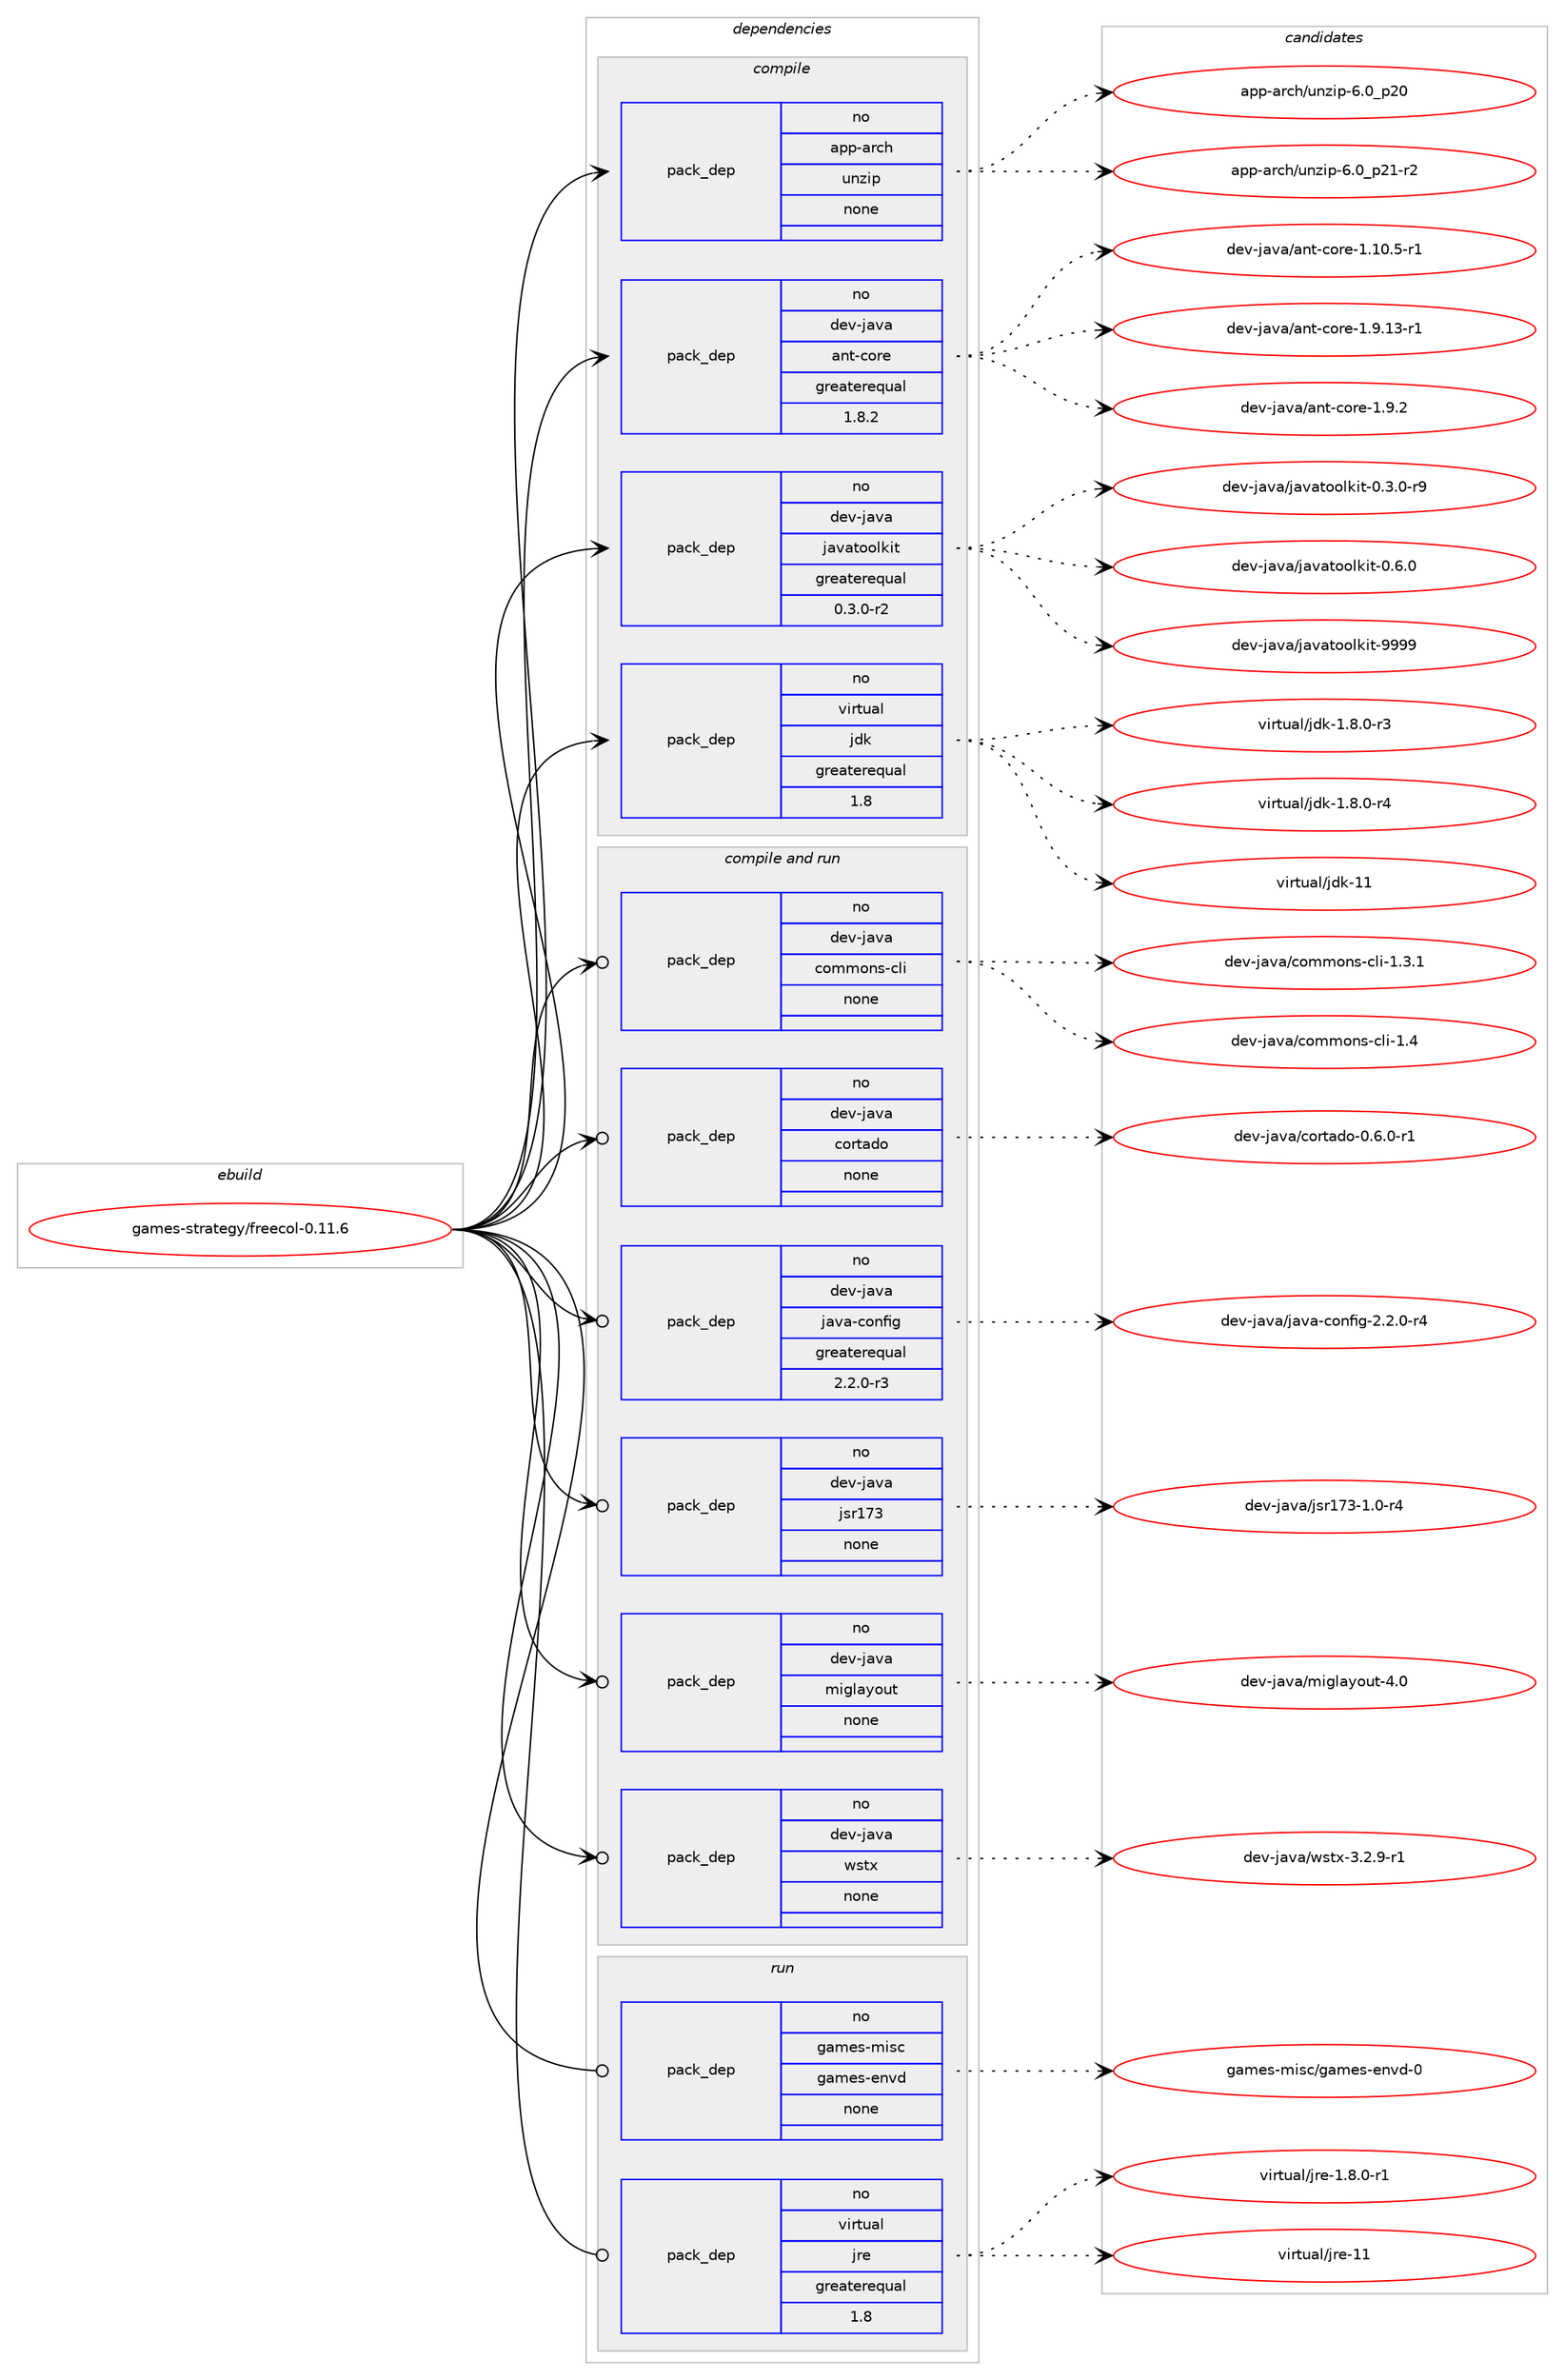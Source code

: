 digraph prolog {

# *************
# Graph options
# *************

newrank=true;
concentrate=true;
compound=true;
graph [rankdir=LR,fontname=Helvetica,fontsize=10,ranksep=1.5];#, ranksep=2.5, nodesep=0.2];
edge  [arrowhead=vee];
node  [fontname=Helvetica,fontsize=10];

# **********
# The ebuild
# **********

subgraph cluster_leftcol {
color=gray;
rank=same;
label=<<i>ebuild</i>>;
id [label="games-strategy/freecol-0.11.6", color=red, width=4, href="../games-strategy/freecol-0.11.6.svg"];
}

# ****************
# The dependencies
# ****************

subgraph cluster_midcol {
color=gray;
label=<<i>dependencies</i>>;
subgraph cluster_compile {
fillcolor="#eeeeee";
style=filled;
label=<<i>compile</i>>;
subgraph pack1110034 {
dependency1561345 [label=<<TABLE BORDER="0" CELLBORDER="1" CELLSPACING="0" CELLPADDING="4" WIDTH="220"><TR><TD ROWSPAN="6" CELLPADDING="30">pack_dep</TD></TR><TR><TD WIDTH="110">no</TD></TR><TR><TD>app-arch</TD></TR><TR><TD>unzip</TD></TR><TR><TD>none</TD></TR><TR><TD></TD></TR></TABLE>>, shape=none, color=blue];
}
id:e -> dependency1561345:w [weight=20,style="solid",arrowhead="vee"];
subgraph pack1110035 {
dependency1561346 [label=<<TABLE BORDER="0" CELLBORDER="1" CELLSPACING="0" CELLPADDING="4" WIDTH="220"><TR><TD ROWSPAN="6" CELLPADDING="30">pack_dep</TD></TR><TR><TD WIDTH="110">no</TD></TR><TR><TD>dev-java</TD></TR><TR><TD>ant-core</TD></TR><TR><TD>greaterequal</TD></TR><TR><TD>1.8.2</TD></TR></TABLE>>, shape=none, color=blue];
}
id:e -> dependency1561346:w [weight=20,style="solid",arrowhead="vee"];
subgraph pack1110036 {
dependency1561347 [label=<<TABLE BORDER="0" CELLBORDER="1" CELLSPACING="0" CELLPADDING="4" WIDTH="220"><TR><TD ROWSPAN="6" CELLPADDING="30">pack_dep</TD></TR><TR><TD WIDTH="110">no</TD></TR><TR><TD>dev-java</TD></TR><TR><TD>javatoolkit</TD></TR><TR><TD>greaterequal</TD></TR><TR><TD>0.3.0-r2</TD></TR></TABLE>>, shape=none, color=blue];
}
id:e -> dependency1561347:w [weight=20,style="solid",arrowhead="vee"];
subgraph pack1110037 {
dependency1561348 [label=<<TABLE BORDER="0" CELLBORDER="1" CELLSPACING="0" CELLPADDING="4" WIDTH="220"><TR><TD ROWSPAN="6" CELLPADDING="30">pack_dep</TD></TR><TR><TD WIDTH="110">no</TD></TR><TR><TD>virtual</TD></TR><TR><TD>jdk</TD></TR><TR><TD>greaterequal</TD></TR><TR><TD>1.8</TD></TR></TABLE>>, shape=none, color=blue];
}
id:e -> dependency1561348:w [weight=20,style="solid",arrowhead="vee"];
}
subgraph cluster_compileandrun {
fillcolor="#eeeeee";
style=filled;
label=<<i>compile and run</i>>;
subgraph pack1110038 {
dependency1561349 [label=<<TABLE BORDER="0" CELLBORDER="1" CELLSPACING="0" CELLPADDING="4" WIDTH="220"><TR><TD ROWSPAN="6" CELLPADDING="30">pack_dep</TD></TR><TR><TD WIDTH="110">no</TD></TR><TR><TD>dev-java</TD></TR><TR><TD>commons-cli</TD></TR><TR><TD>none</TD></TR><TR><TD></TD></TR></TABLE>>, shape=none, color=blue];
}
id:e -> dependency1561349:w [weight=20,style="solid",arrowhead="odotvee"];
subgraph pack1110039 {
dependency1561350 [label=<<TABLE BORDER="0" CELLBORDER="1" CELLSPACING="0" CELLPADDING="4" WIDTH="220"><TR><TD ROWSPAN="6" CELLPADDING="30">pack_dep</TD></TR><TR><TD WIDTH="110">no</TD></TR><TR><TD>dev-java</TD></TR><TR><TD>cortado</TD></TR><TR><TD>none</TD></TR><TR><TD></TD></TR></TABLE>>, shape=none, color=blue];
}
id:e -> dependency1561350:w [weight=20,style="solid",arrowhead="odotvee"];
subgraph pack1110040 {
dependency1561351 [label=<<TABLE BORDER="0" CELLBORDER="1" CELLSPACING="0" CELLPADDING="4" WIDTH="220"><TR><TD ROWSPAN="6" CELLPADDING="30">pack_dep</TD></TR><TR><TD WIDTH="110">no</TD></TR><TR><TD>dev-java</TD></TR><TR><TD>java-config</TD></TR><TR><TD>greaterequal</TD></TR><TR><TD>2.2.0-r3</TD></TR></TABLE>>, shape=none, color=blue];
}
id:e -> dependency1561351:w [weight=20,style="solid",arrowhead="odotvee"];
subgraph pack1110041 {
dependency1561352 [label=<<TABLE BORDER="0" CELLBORDER="1" CELLSPACING="0" CELLPADDING="4" WIDTH="220"><TR><TD ROWSPAN="6" CELLPADDING="30">pack_dep</TD></TR><TR><TD WIDTH="110">no</TD></TR><TR><TD>dev-java</TD></TR><TR><TD>jsr173</TD></TR><TR><TD>none</TD></TR><TR><TD></TD></TR></TABLE>>, shape=none, color=blue];
}
id:e -> dependency1561352:w [weight=20,style="solid",arrowhead="odotvee"];
subgraph pack1110042 {
dependency1561353 [label=<<TABLE BORDER="0" CELLBORDER="1" CELLSPACING="0" CELLPADDING="4" WIDTH="220"><TR><TD ROWSPAN="6" CELLPADDING="30">pack_dep</TD></TR><TR><TD WIDTH="110">no</TD></TR><TR><TD>dev-java</TD></TR><TR><TD>miglayout</TD></TR><TR><TD>none</TD></TR><TR><TD></TD></TR></TABLE>>, shape=none, color=blue];
}
id:e -> dependency1561353:w [weight=20,style="solid",arrowhead="odotvee"];
subgraph pack1110043 {
dependency1561354 [label=<<TABLE BORDER="0" CELLBORDER="1" CELLSPACING="0" CELLPADDING="4" WIDTH="220"><TR><TD ROWSPAN="6" CELLPADDING="30">pack_dep</TD></TR><TR><TD WIDTH="110">no</TD></TR><TR><TD>dev-java</TD></TR><TR><TD>wstx</TD></TR><TR><TD>none</TD></TR><TR><TD></TD></TR></TABLE>>, shape=none, color=blue];
}
id:e -> dependency1561354:w [weight=20,style="solid",arrowhead="odotvee"];
}
subgraph cluster_run {
fillcolor="#eeeeee";
style=filled;
label=<<i>run</i>>;
subgraph pack1110044 {
dependency1561355 [label=<<TABLE BORDER="0" CELLBORDER="1" CELLSPACING="0" CELLPADDING="4" WIDTH="220"><TR><TD ROWSPAN="6" CELLPADDING="30">pack_dep</TD></TR><TR><TD WIDTH="110">no</TD></TR><TR><TD>games-misc</TD></TR><TR><TD>games-envd</TD></TR><TR><TD>none</TD></TR><TR><TD></TD></TR></TABLE>>, shape=none, color=blue];
}
id:e -> dependency1561355:w [weight=20,style="solid",arrowhead="odot"];
subgraph pack1110045 {
dependency1561356 [label=<<TABLE BORDER="0" CELLBORDER="1" CELLSPACING="0" CELLPADDING="4" WIDTH="220"><TR><TD ROWSPAN="6" CELLPADDING="30">pack_dep</TD></TR><TR><TD WIDTH="110">no</TD></TR><TR><TD>virtual</TD></TR><TR><TD>jre</TD></TR><TR><TD>greaterequal</TD></TR><TR><TD>1.8</TD></TR></TABLE>>, shape=none, color=blue];
}
id:e -> dependency1561356:w [weight=20,style="solid",arrowhead="odot"];
}
}

# **************
# The candidates
# **************

subgraph cluster_choices {
rank=same;
color=gray;
label=<<i>candidates</i>>;

subgraph choice1110034 {
color=black;
nodesep=1;
choice971121124597114991044711711012210511245544648951125048 [label="app-arch/unzip-6.0_p20", color=red, width=4,href="../app-arch/unzip-6.0_p20.svg"];
choice9711211245971149910447117110122105112455446489511250494511450 [label="app-arch/unzip-6.0_p21-r2", color=red, width=4,href="../app-arch/unzip-6.0_p21-r2.svg"];
dependency1561345:e -> choice971121124597114991044711711012210511245544648951125048:w [style=dotted,weight="100"];
dependency1561345:e -> choice9711211245971149910447117110122105112455446489511250494511450:w [style=dotted,weight="100"];
}
subgraph choice1110035 {
color=black;
nodesep=1;
choice10010111845106971189747971101164599111114101454946494846534511449 [label="dev-java/ant-core-1.10.5-r1", color=red, width=4,href="../dev-java/ant-core-1.10.5-r1.svg"];
choice10010111845106971189747971101164599111114101454946574649514511449 [label="dev-java/ant-core-1.9.13-r1", color=red, width=4,href="../dev-java/ant-core-1.9.13-r1.svg"];
choice10010111845106971189747971101164599111114101454946574650 [label="dev-java/ant-core-1.9.2", color=red, width=4,href="../dev-java/ant-core-1.9.2.svg"];
dependency1561346:e -> choice10010111845106971189747971101164599111114101454946494846534511449:w [style=dotted,weight="100"];
dependency1561346:e -> choice10010111845106971189747971101164599111114101454946574649514511449:w [style=dotted,weight="100"];
dependency1561346:e -> choice10010111845106971189747971101164599111114101454946574650:w [style=dotted,weight="100"];
}
subgraph choice1110036 {
color=black;
nodesep=1;
choice1001011184510697118974710697118971161111111081071051164548465146484511457 [label="dev-java/javatoolkit-0.3.0-r9", color=red, width=4,href="../dev-java/javatoolkit-0.3.0-r9.svg"];
choice100101118451069711897471069711897116111111108107105116454846544648 [label="dev-java/javatoolkit-0.6.0", color=red, width=4,href="../dev-java/javatoolkit-0.6.0.svg"];
choice1001011184510697118974710697118971161111111081071051164557575757 [label="dev-java/javatoolkit-9999", color=red, width=4,href="../dev-java/javatoolkit-9999.svg"];
dependency1561347:e -> choice1001011184510697118974710697118971161111111081071051164548465146484511457:w [style=dotted,weight="100"];
dependency1561347:e -> choice100101118451069711897471069711897116111111108107105116454846544648:w [style=dotted,weight="100"];
dependency1561347:e -> choice1001011184510697118974710697118971161111111081071051164557575757:w [style=dotted,weight="100"];
}
subgraph choice1110037 {
color=black;
nodesep=1;
choice11810511411611797108471061001074549465646484511451 [label="virtual/jdk-1.8.0-r3", color=red, width=4,href="../virtual/jdk-1.8.0-r3.svg"];
choice11810511411611797108471061001074549465646484511452 [label="virtual/jdk-1.8.0-r4", color=red, width=4,href="../virtual/jdk-1.8.0-r4.svg"];
choice1181051141161179710847106100107454949 [label="virtual/jdk-11", color=red, width=4,href="../virtual/jdk-11.svg"];
dependency1561348:e -> choice11810511411611797108471061001074549465646484511451:w [style=dotted,weight="100"];
dependency1561348:e -> choice11810511411611797108471061001074549465646484511452:w [style=dotted,weight="100"];
dependency1561348:e -> choice1181051141161179710847106100107454949:w [style=dotted,weight="100"];
}
subgraph choice1110038 {
color=black;
nodesep=1;
choice10010111845106971189747991111091091111101154599108105454946514649 [label="dev-java/commons-cli-1.3.1", color=red, width=4,href="../dev-java/commons-cli-1.3.1.svg"];
choice1001011184510697118974799111109109111110115459910810545494652 [label="dev-java/commons-cli-1.4", color=red, width=4,href="../dev-java/commons-cli-1.4.svg"];
dependency1561349:e -> choice10010111845106971189747991111091091111101154599108105454946514649:w [style=dotted,weight="100"];
dependency1561349:e -> choice1001011184510697118974799111109109111110115459910810545494652:w [style=dotted,weight="100"];
}
subgraph choice1110039 {
color=black;
nodesep=1;
choice1001011184510697118974799111114116971001114548465446484511449 [label="dev-java/cortado-0.6.0-r1", color=red, width=4,href="../dev-java/cortado-0.6.0-r1.svg"];
dependency1561350:e -> choice1001011184510697118974799111114116971001114548465446484511449:w [style=dotted,weight="100"];
}
subgraph choice1110040 {
color=black;
nodesep=1;
choice10010111845106971189747106971189745991111101021051034550465046484511452 [label="dev-java/java-config-2.2.0-r4", color=red, width=4,href="../dev-java/java-config-2.2.0-r4.svg"];
dependency1561351:e -> choice10010111845106971189747106971189745991111101021051034550465046484511452:w [style=dotted,weight="100"];
}
subgraph choice1110041 {
color=black;
nodesep=1;
choice10010111845106971189747106115114495551454946484511452 [label="dev-java/jsr173-1.0-r4", color=red, width=4,href="../dev-java/jsr173-1.0-r4.svg"];
dependency1561352:e -> choice10010111845106971189747106115114495551454946484511452:w [style=dotted,weight="100"];
}
subgraph choice1110042 {
color=black;
nodesep=1;
choice100101118451069711897471091051031089712111111711645524648 [label="dev-java/miglayout-4.0", color=red, width=4,href="../dev-java/miglayout-4.0.svg"];
dependency1561353:e -> choice100101118451069711897471091051031089712111111711645524648:w [style=dotted,weight="100"];
}
subgraph choice1110043 {
color=black;
nodesep=1;
choice100101118451069711897471191151161204551465046574511449 [label="dev-java/wstx-3.2.9-r1", color=red, width=4,href="../dev-java/wstx-3.2.9-r1.svg"];
dependency1561354:e -> choice100101118451069711897471191151161204551465046574511449:w [style=dotted,weight="100"];
}
subgraph choice1110044 {
color=black;
nodesep=1;
choice1039710910111545109105115994710397109101115451011101181004548 [label="games-misc/games-envd-0", color=red, width=4,href="../games-misc/games-envd-0.svg"];
dependency1561355:e -> choice1039710910111545109105115994710397109101115451011101181004548:w [style=dotted,weight="100"];
}
subgraph choice1110045 {
color=black;
nodesep=1;
choice11810511411611797108471061141014549465646484511449 [label="virtual/jre-1.8.0-r1", color=red, width=4,href="../virtual/jre-1.8.0-r1.svg"];
choice1181051141161179710847106114101454949 [label="virtual/jre-11", color=red, width=4,href="../virtual/jre-11.svg"];
dependency1561356:e -> choice11810511411611797108471061141014549465646484511449:w [style=dotted,weight="100"];
dependency1561356:e -> choice1181051141161179710847106114101454949:w [style=dotted,weight="100"];
}
}

}

